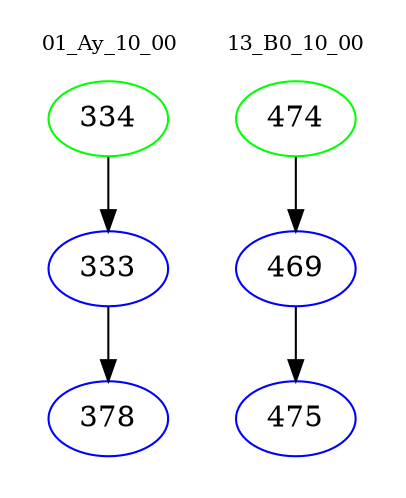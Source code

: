 digraph{
subgraph cluster_0 {
color = white
label = "01_Ay_10_00";
fontsize=10;
T0_334 [label="334", color="green"]
T0_334 -> T0_333 [color="black"]
T0_333 [label="333", color="blue"]
T0_333 -> T0_378 [color="black"]
T0_378 [label="378", color="blue"]
}
subgraph cluster_1 {
color = white
label = "13_B0_10_00";
fontsize=10;
T1_474 [label="474", color="green"]
T1_474 -> T1_469 [color="black"]
T1_469 [label="469", color="blue"]
T1_469 -> T1_475 [color="black"]
T1_475 [label="475", color="blue"]
}
}
